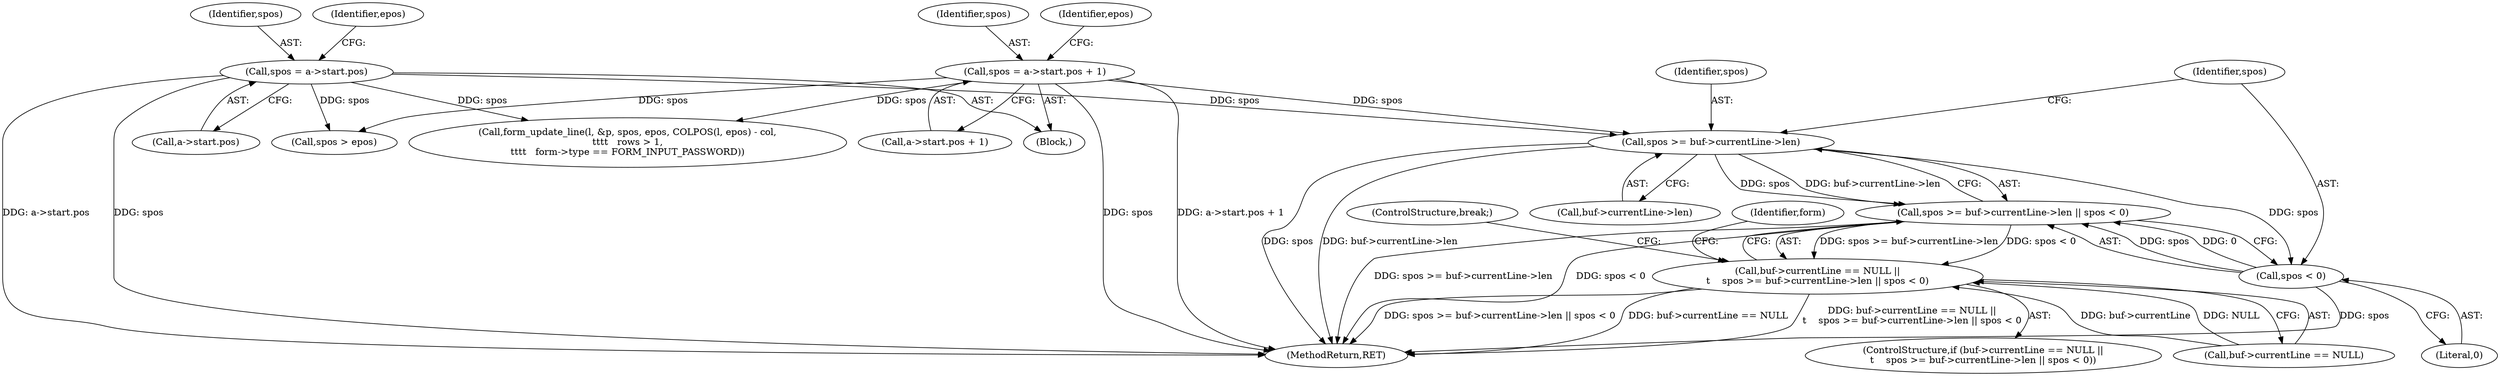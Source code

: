 digraph "0_w3m_7fdc83b0364005a0b5ed869230dd81752ba022e8@pointer" {
"1000189" [label="(Call,spos >= buf->currentLine->len)"];
"1000156" [label="(Call,spos = a->start.pos + 1)"];
"1000140" [label="(Call,spos = a->start.pos)"];
"1000188" [label="(Call,spos >= buf->currentLine->len || spos < 0)"];
"1000182" [label="(Call,buf->currentLine == NULL ||\n\t    spos >= buf->currentLine->len || spos < 0)"];
"1000196" [label="(Call,spos < 0)"];
"1000199" [label="(ControlStructure,break;)"];
"1000142" [label="(Call,a->start.pos)"];
"1000183" [label="(Call,buf->currentLine == NULL)"];
"1000158" [label="(Call,a->start.pos + 1)"];
"1000202" [label="(Identifier,form)"];
"1000132" [label="(Block,)"];
"1000156" [label="(Call,spos = a->start.pos + 1)"];
"1000157" [label="(Identifier,spos)"];
"1000140" [label="(Call,spos = a->start.pos)"];
"1000541" [label="(MethodReturn,RET)"];
"1000189" [label="(Call,spos >= buf->currentLine->len)"];
"1000446" [label="(Call,form_update_line(l, &p, spos, epos, COLPOS(l, epos) - col,\n\t\t\t\t   rows > 1,\n\t\t\t\t   form->type == FORM_INPUT_PASSWORD))"];
"1000141" [label="(Identifier,spos)"];
"1000181" [label="(ControlStructure,if (buf->currentLine == NULL ||\n\t    spos >= buf->currentLine->len || spos < 0))"];
"1000166" [label="(Identifier,epos)"];
"1000198" [label="(Literal,0)"];
"1000191" [label="(Call,buf->currentLine->len)"];
"1000421" [label="(Call,spos > epos)"];
"1000188" [label="(Call,spos >= buf->currentLine->len || spos < 0)"];
"1000196" [label="(Call,spos < 0)"];
"1000190" [label="(Identifier,spos)"];
"1000182" [label="(Call,buf->currentLine == NULL ||\n\t    spos >= buf->currentLine->len || spos < 0)"];
"1000197" [label="(Identifier,spos)"];
"1000148" [label="(Identifier,epos)"];
"1000189" -> "1000188"  [label="AST: "];
"1000189" -> "1000191"  [label="CFG: "];
"1000190" -> "1000189"  [label="AST: "];
"1000191" -> "1000189"  [label="AST: "];
"1000197" -> "1000189"  [label="CFG: "];
"1000188" -> "1000189"  [label="CFG: "];
"1000189" -> "1000541"  [label="DDG: spos"];
"1000189" -> "1000541"  [label="DDG: buf->currentLine->len"];
"1000189" -> "1000188"  [label="DDG: spos"];
"1000189" -> "1000188"  [label="DDG: buf->currentLine->len"];
"1000156" -> "1000189"  [label="DDG: spos"];
"1000140" -> "1000189"  [label="DDG: spos"];
"1000189" -> "1000196"  [label="DDG: spos"];
"1000156" -> "1000132"  [label="AST: "];
"1000156" -> "1000158"  [label="CFG: "];
"1000157" -> "1000156"  [label="AST: "];
"1000158" -> "1000156"  [label="AST: "];
"1000166" -> "1000156"  [label="CFG: "];
"1000156" -> "1000541"  [label="DDG: spos"];
"1000156" -> "1000541"  [label="DDG: a->start.pos + 1"];
"1000156" -> "1000421"  [label="DDG: spos"];
"1000156" -> "1000446"  [label="DDG: spos"];
"1000140" -> "1000132"  [label="AST: "];
"1000140" -> "1000142"  [label="CFG: "];
"1000141" -> "1000140"  [label="AST: "];
"1000142" -> "1000140"  [label="AST: "];
"1000148" -> "1000140"  [label="CFG: "];
"1000140" -> "1000541"  [label="DDG: a->start.pos"];
"1000140" -> "1000541"  [label="DDG: spos"];
"1000140" -> "1000421"  [label="DDG: spos"];
"1000140" -> "1000446"  [label="DDG: spos"];
"1000188" -> "1000182"  [label="AST: "];
"1000188" -> "1000196"  [label="CFG: "];
"1000196" -> "1000188"  [label="AST: "];
"1000182" -> "1000188"  [label="CFG: "];
"1000188" -> "1000541"  [label="DDG: spos >= buf->currentLine->len"];
"1000188" -> "1000541"  [label="DDG: spos < 0"];
"1000188" -> "1000182"  [label="DDG: spos >= buf->currentLine->len"];
"1000188" -> "1000182"  [label="DDG: spos < 0"];
"1000196" -> "1000188"  [label="DDG: spos"];
"1000196" -> "1000188"  [label="DDG: 0"];
"1000182" -> "1000181"  [label="AST: "];
"1000182" -> "1000183"  [label="CFG: "];
"1000183" -> "1000182"  [label="AST: "];
"1000199" -> "1000182"  [label="CFG: "];
"1000202" -> "1000182"  [label="CFG: "];
"1000182" -> "1000541"  [label="DDG: buf->currentLine == NULL ||\n\t    spos >= buf->currentLine->len || spos < 0"];
"1000182" -> "1000541"  [label="DDG: spos >= buf->currentLine->len || spos < 0"];
"1000182" -> "1000541"  [label="DDG: buf->currentLine == NULL"];
"1000183" -> "1000182"  [label="DDG: buf->currentLine"];
"1000183" -> "1000182"  [label="DDG: NULL"];
"1000196" -> "1000198"  [label="CFG: "];
"1000197" -> "1000196"  [label="AST: "];
"1000198" -> "1000196"  [label="AST: "];
"1000196" -> "1000541"  [label="DDG: spos"];
}
